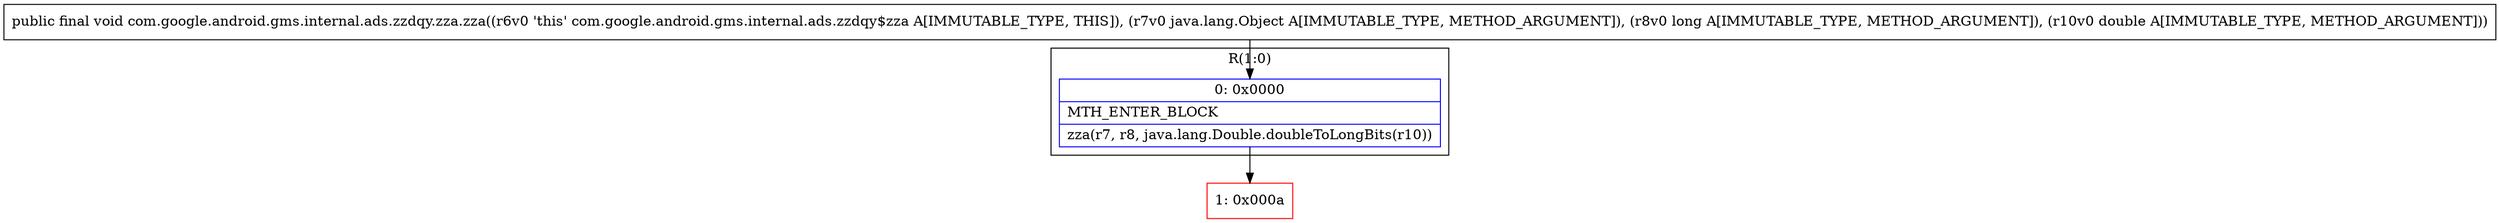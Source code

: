 digraph "CFG forcom.google.android.gms.internal.ads.zzdqy.zza.zza(Ljava\/lang\/Object;JD)V" {
subgraph cluster_Region_769560699 {
label = "R(1:0)";
node [shape=record,color=blue];
Node_0 [shape=record,label="{0\:\ 0x0000|MTH_ENTER_BLOCK\l|zza(r7, r8, java.lang.Double.doubleToLongBits(r10))\l}"];
}
Node_1 [shape=record,color=red,label="{1\:\ 0x000a}"];
MethodNode[shape=record,label="{public final void com.google.android.gms.internal.ads.zzdqy.zza.zza((r6v0 'this' com.google.android.gms.internal.ads.zzdqy$zza A[IMMUTABLE_TYPE, THIS]), (r7v0 java.lang.Object A[IMMUTABLE_TYPE, METHOD_ARGUMENT]), (r8v0 long A[IMMUTABLE_TYPE, METHOD_ARGUMENT]), (r10v0 double A[IMMUTABLE_TYPE, METHOD_ARGUMENT])) }"];
MethodNode -> Node_0;
Node_0 -> Node_1;
}


